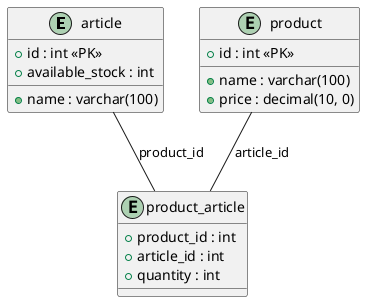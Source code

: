 @startuml
entity "article" as article {
    + id : int <<PK>>
    + name : varchar(100)
    + available_stock : int
}

entity "product" as product {
    + id : int <<PK>>
    + name : varchar(100)
    + price : decimal(10, 0)
}

entity "product_article" as product_article {
    + product_id : int
    + article_id : int
    + quantity : int
}

article -- product_article : "product_id"
product -- product_article : "article_id"

@enduml
